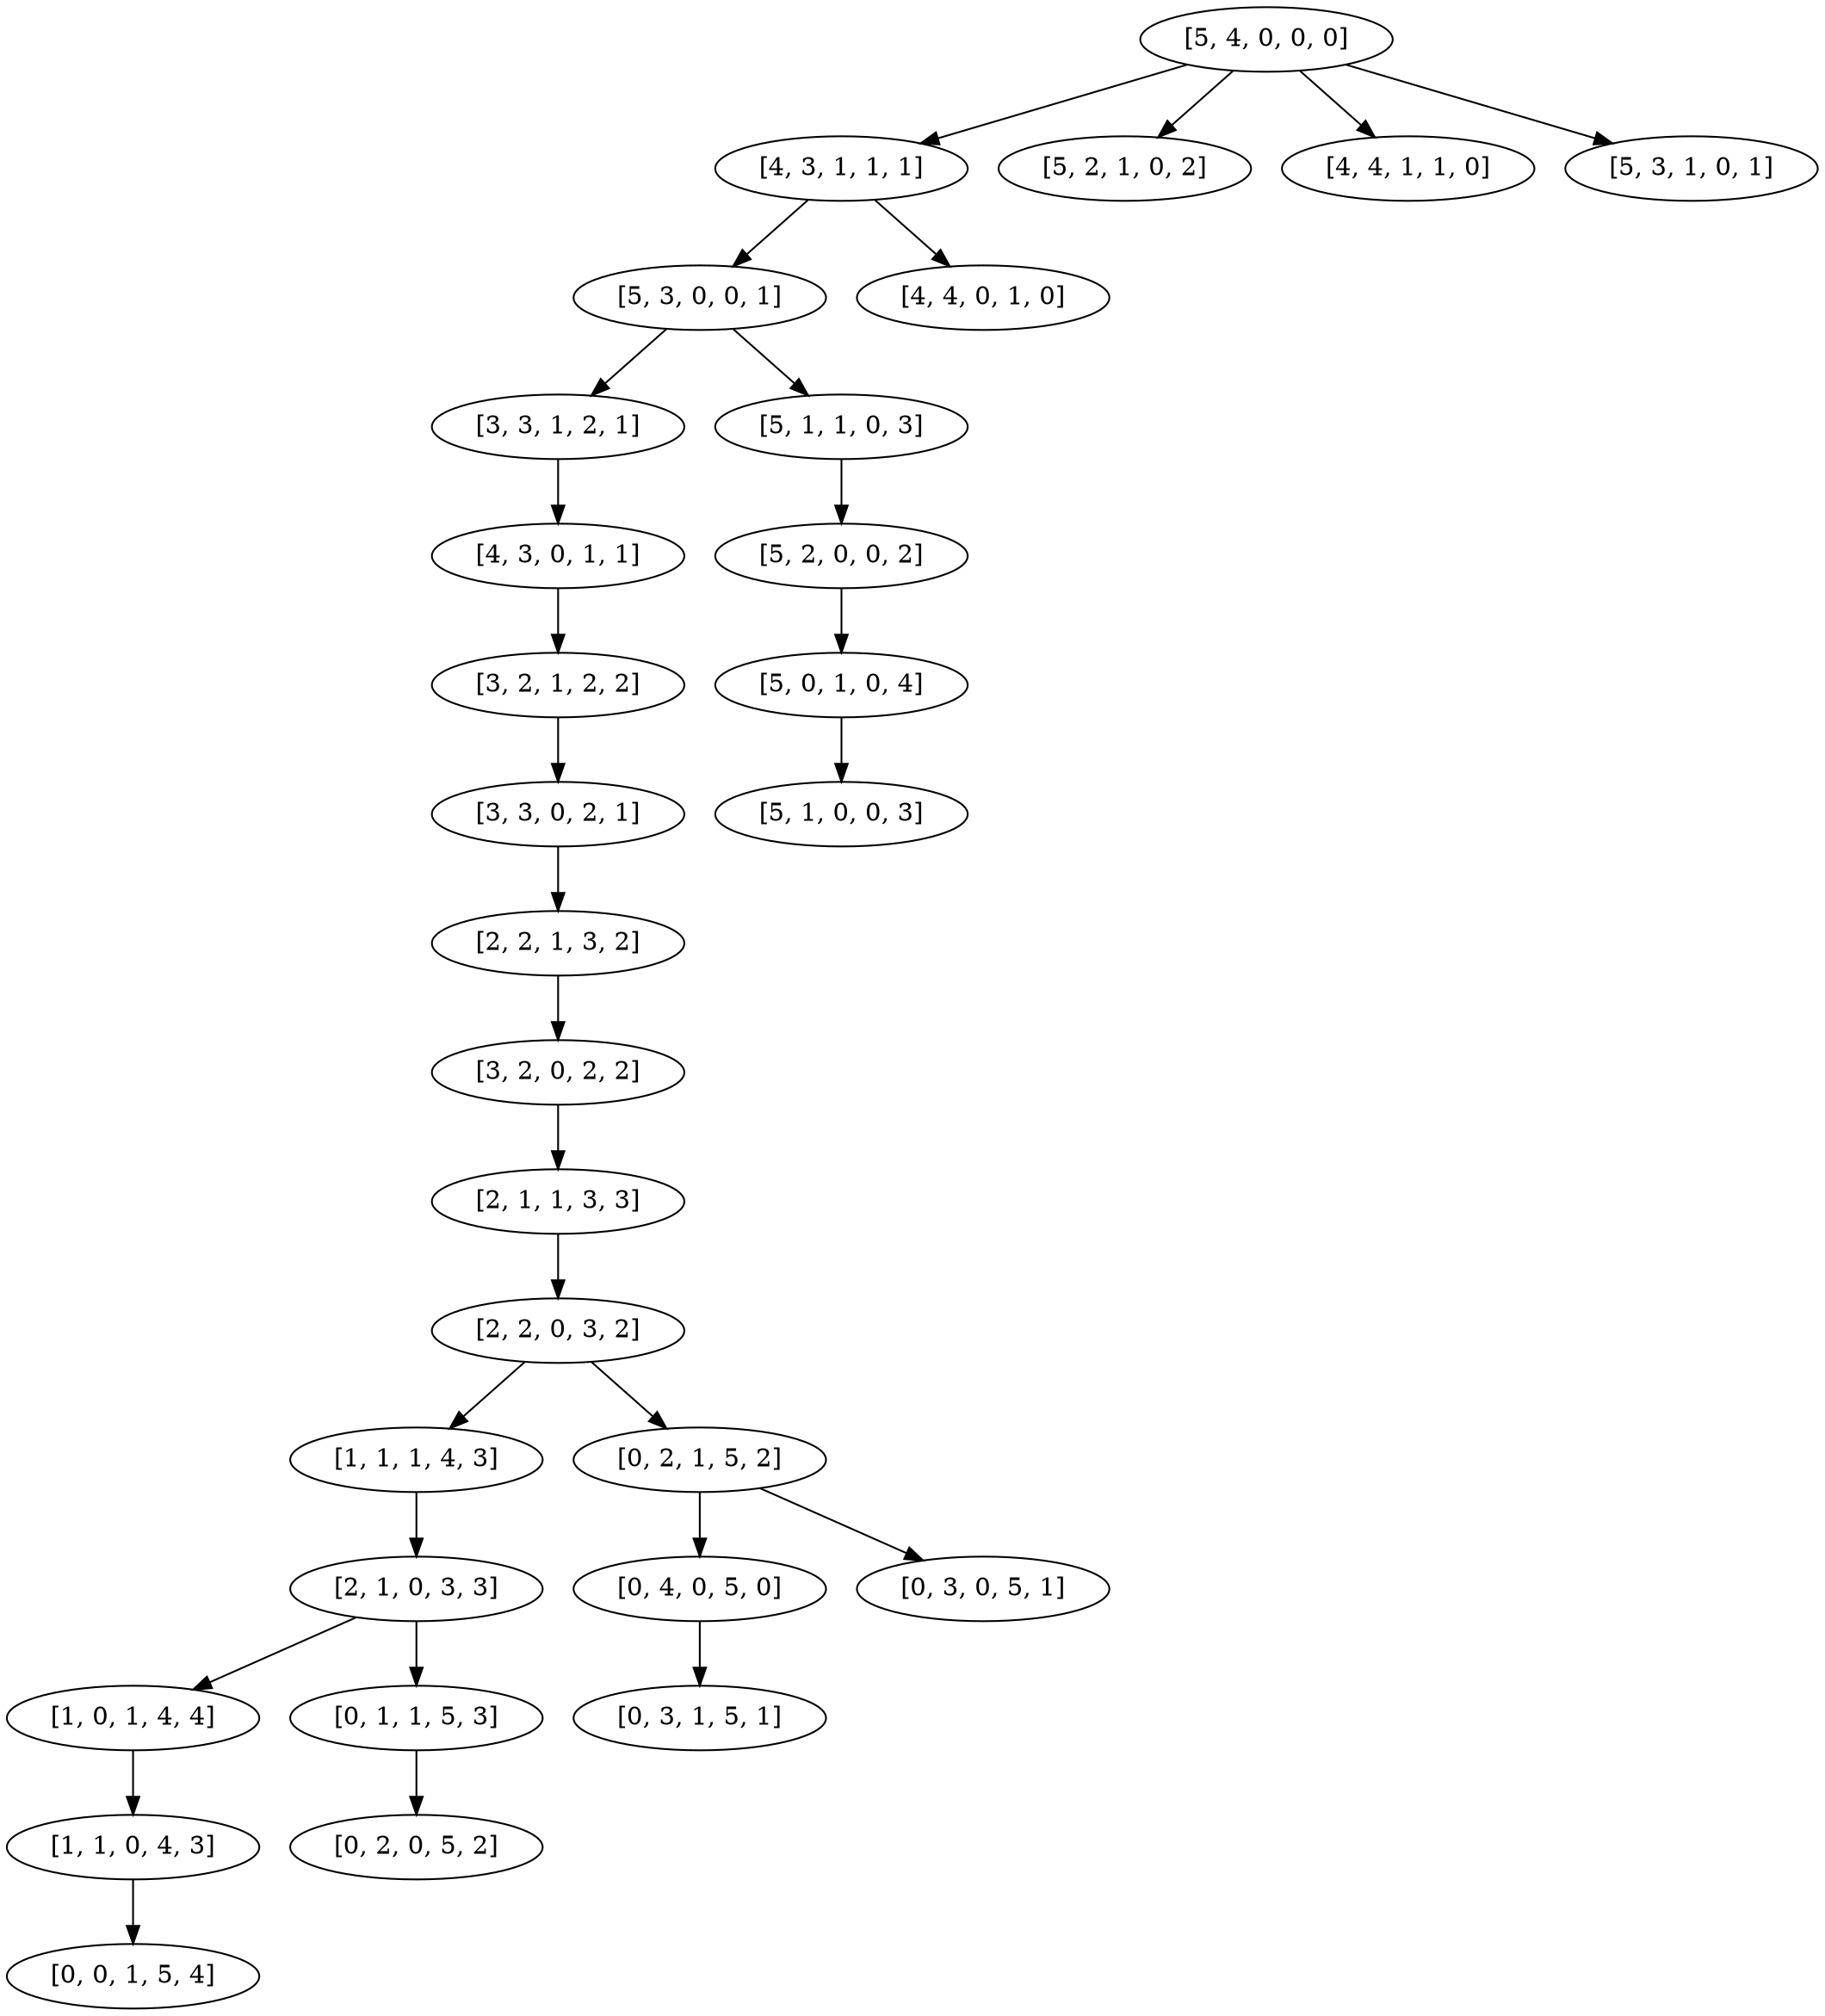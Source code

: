 digraph {
	"[5, 4, 0, 0, 0]" -> "[4, 3, 1, 1, 1]"
	"[5, 4, 0, 0, 0]" -> "[5, 2, 1, 0, 2]"
	"[5, 4, 0, 0, 0]" -> "[4, 4, 1, 1, 0]"
	"[5, 4, 0, 0, 0]" -> "[5, 3, 1, 0, 1]"
	"[4, 3, 1, 1, 1]" -> "[5, 3, 0, 0, 1]"
	"[4, 3, 1, 1, 1]" -> "[4, 4, 0, 1, 0]"
	"[5, 3, 0, 0, 1]" -> "[3, 3, 1, 2, 1]"
	"[5, 3, 0, 0, 1]" -> "[5, 1, 1, 0, 3]"
	"[3, 3, 1, 2, 1]" -> "[4, 3, 0, 1, 1]"
	"[5, 1, 1, 0, 3]" -> "[5, 2, 0, 0, 2]"
	"[4, 3, 0, 1, 1]" -> "[3, 2, 1, 2, 2]"
	"[5, 2, 0, 0, 2]" -> "[5, 0, 1, 0, 4]"
	"[3, 2, 1, 2, 2]" -> "[3, 3, 0, 2, 1]"
	"[5, 0, 1, 0, 4]" -> "[5, 1, 0, 0, 3]"
	"[3, 3, 0, 2, 1]" -> "[2, 2, 1, 3, 2]"
	"[2, 2, 1, 3, 2]" -> "[3, 2, 0, 2, 2]"
	"[3, 2, 0, 2, 2]" -> "[2, 1, 1, 3, 3]"
	"[2, 1, 1, 3, 3]" -> "[2, 2, 0, 3, 2]"
	"[2, 2, 0, 3, 2]" -> "[1, 1, 1, 4, 3]"
	"[2, 2, 0, 3, 2]" -> "[0, 2, 1, 5, 2]"
	"[1, 1, 1, 4, 3]" -> "[2, 1, 0, 3, 3]"
	"[0, 2, 1, 5, 2]" -> "[0, 4, 0, 5, 0]"
	"[0, 2, 1, 5, 2]" -> "[0, 3, 0, 5, 1]"
	"[2, 1, 0, 3, 3]" -> "[1, 0, 1, 4, 4]"
	"[2, 1, 0, 3, 3]" -> "[0, 1, 1, 5, 3]"
	"[0, 4, 0, 5, 0]" -> "[0, 3, 1, 5, 1]"
	"[1, 0, 1, 4, 4]" -> "[1, 1, 0, 4, 3]"
	"[0, 1, 1, 5, 3]" -> "[0, 2, 0, 5, 2]"
	"[1, 1, 0, 4, 3]" -> "[0, 0, 1, 5, 4]"
}
